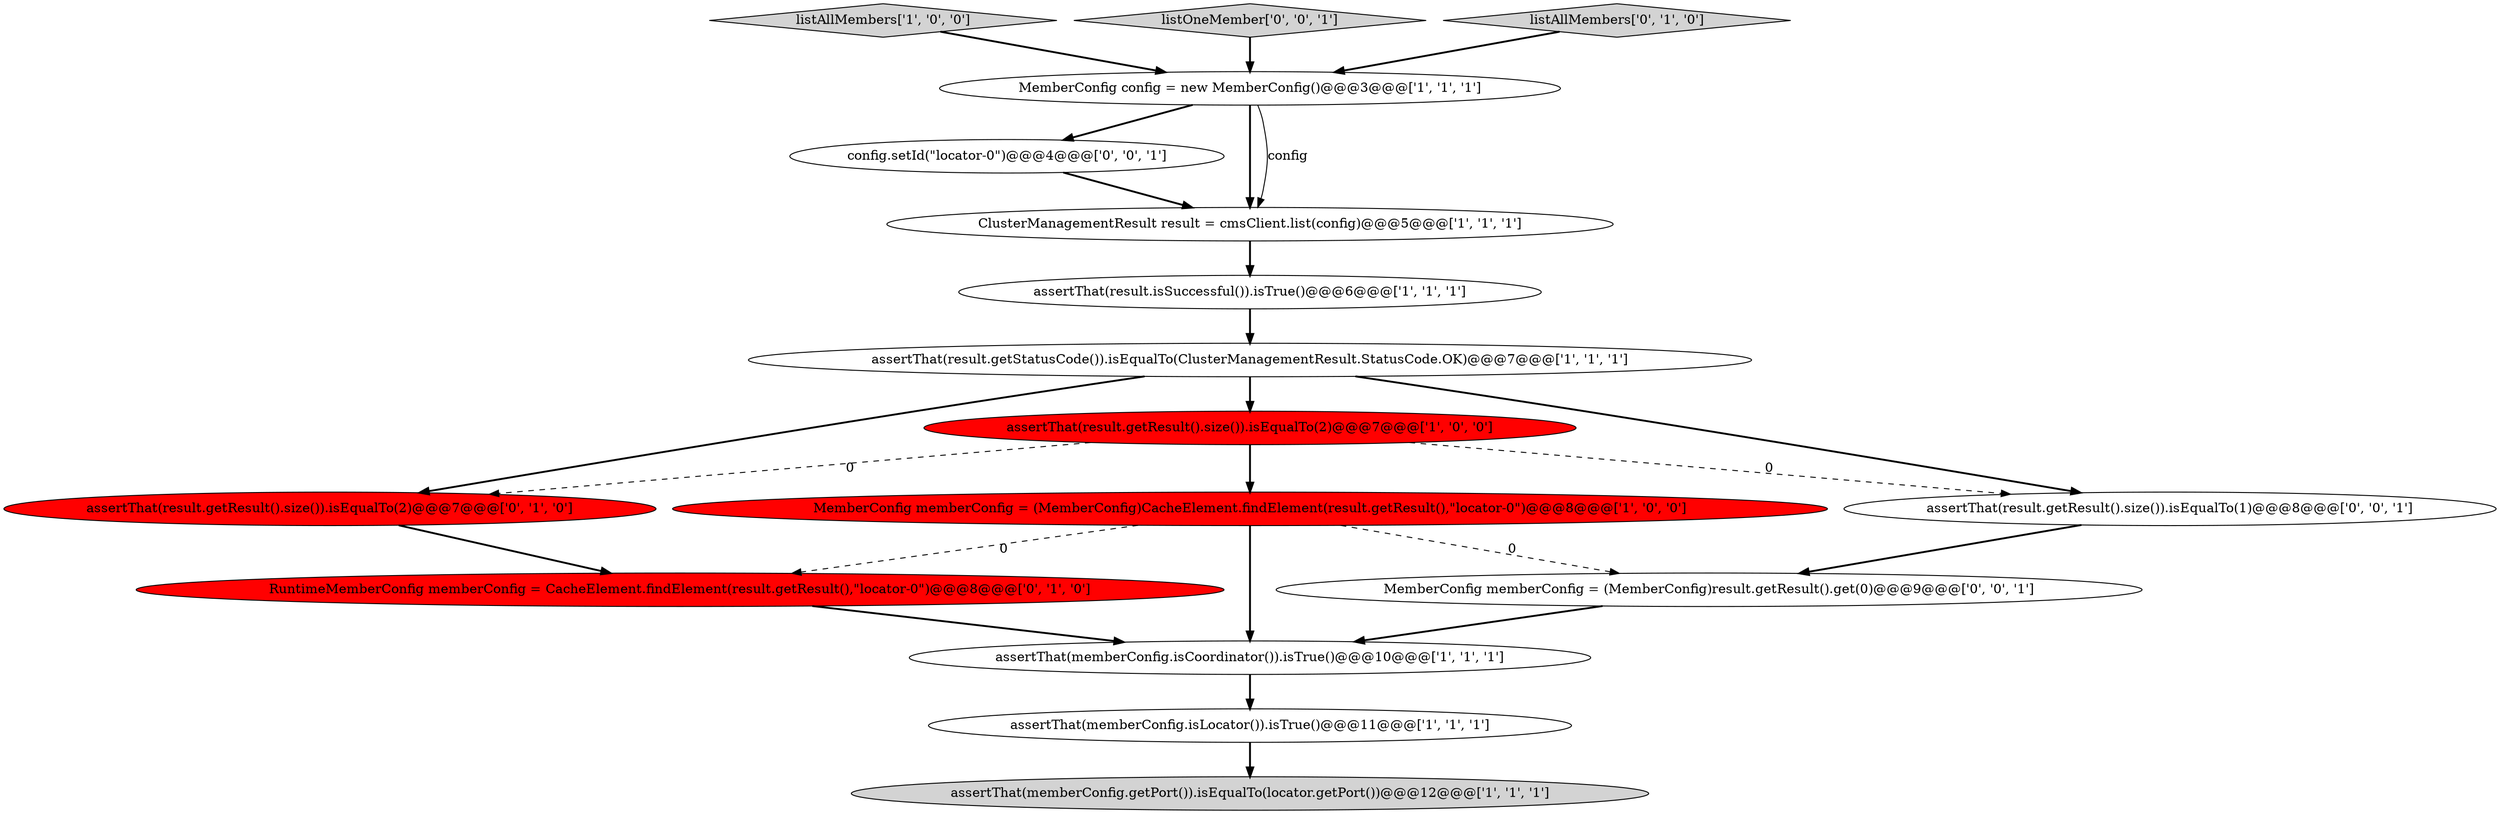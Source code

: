 digraph {
10 [style = filled, label = "assertThat(result.getResult().size()).isEqualTo(2)@@@7@@@['0', '1', '0']", fillcolor = red, shape = ellipse image = "AAA1AAABBB2BBB"];
5 [style = filled, label = "listAllMembers['1', '0', '0']", fillcolor = lightgray, shape = diamond image = "AAA0AAABBB1BBB"];
13 [style = filled, label = "MemberConfig memberConfig = (MemberConfig)result.getResult().get(0)@@@9@@@['0', '0', '1']", fillcolor = white, shape = ellipse image = "AAA0AAABBB3BBB"];
14 [style = filled, label = "config.setId(\"locator-0\")@@@4@@@['0', '0', '1']", fillcolor = white, shape = ellipse image = "AAA0AAABBB3BBB"];
3 [style = filled, label = "assertThat(result.isSuccessful()).isTrue()@@@6@@@['1', '1', '1']", fillcolor = white, shape = ellipse image = "AAA0AAABBB1BBB"];
0 [style = filled, label = "ClusterManagementResult result = cmsClient.list(config)@@@5@@@['1', '1', '1']", fillcolor = white, shape = ellipse image = "AAA0AAABBB1BBB"];
1 [style = filled, label = "assertThat(result.getResult().size()).isEqualTo(2)@@@7@@@['1', '0', '0']", fillcolor = red, shape = ellipse image = "AAA1AAABBB1BBB"];
6 [style = filled, label = "MemberConfig config = new MemberConfig()@@@3@@@['1', '1', '1']", fillcolor = white, shape = ellipse image = "AAA0AAABBB1BBB"];
16 [style = filled, label = "assertThat(result.getResult().size()).isEqualTo(1)@@@8@@@['0', '0', '1']", fillcolor = white, shape = ellipse image = "AAA0AAABBB3BBB"];
15 [style = filled, label = "listOneMember['0', '0', '1']", fillcolor = lightgray, shape = diamond image = "AAA0AAABBB3BBB"];
12 [style = filled, label = "listAllMembers['0', '1', '0']", fillcolor = lightgray, shape = diamond image = "AAA0AAABBB2BBB"];
11 [style = filled, label = "RuntimeMemberConfig memberConfig = CacheElement.findElement(result.getResult(),\"locator-0\")@@@8@@@['0', '1', '0']", fillcolor = red, shape = ellipse image = "AAA1AAABBB2BBB"];
7 [style = filled, label = "assertThat(result.getStatusCode()).isEqualTo(ClusterManagementResult.StatusCode.OK)@@@7@@@['1', '1', '1']", fillcolor = white, shape = ellipse image = "AAA0AAABBB1BBB"];
4 [style = filled, label = "assertThat(memberConfig.getPort()).isEqualTo(locator.getPort())@@@12@@@['1', '1', '1']", fillcolor = lightgray, shape = ellipse image = "AAA0AAABBB1BBB"];
2 [style = filled, label = "MemberConfig memberConfig = (MemberConfig)CacheElement.findElement(result.getResult(),\"locator-0\")@@@8@@@['1', '0', '0']", fillcolor = red, shape = ellipse image = "AAA1AAABBB1BBB"];
8 [style = filled, label = "assertThat(memberConfig.isLocator()).isTrue()@@@11@@@['1', '1', '1']", fillcolor = white, shape = ellipse image = "AAA0AAABBB1BBB"];
9 [style = filled, label = "assertThat(memberConfig.isCoordinator()).isTrue()@@@10@@@['1', '1', '1']", fillcolor = white, shape = ellipse image = "AAA0AAABBB1BBB"];
0->3 [style = bold, label=""];
16->13 [style = bold, label=""];
7->1 [style = bold, label=""];
7->10 [style = bold, label=""];
15->6 [style = bold, label=""];
6->0 [style = bold, label=""];
1->10 [style = dashed, label="0"];
2->9 [style = bold, label=""];
9->8 [style = bold, label=""];
11->9 [style = bold, label=""];
12->6 [style = bold, label=""];
6->14 [style = bold, label=""];
5->6 [style = bold, label=""];
14->0 [style = bold, label=""];
3->7 [style = bold, label=""];
1->16 [style = dashed, label="0"];
2->13 [style = dashed, label="0"];
7->16 [style = bold, label=""];
2->11 [style = dashed, label="0"];
1->2 [style = bold, label=""];
13->9 [style = bold, label=""];
8->4 [style = bold, label=""];
10->11 [style = bold, label=""];
6->0 [style = solid, label="config"];
}
